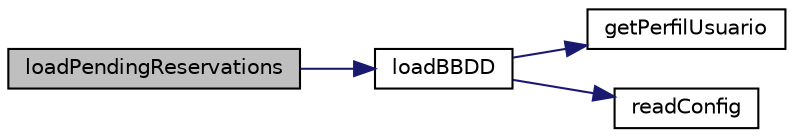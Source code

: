 digraph "loadPendingReservations"
{
 // LATEX_PDF_SIZE
  edge [fontname="Helvetica",fontsize="10",labelfontname="Helvetica",labelfontsize="10"];
  node [fontname="Helvetica",fontsize="10",shape=record];
  rankdir="LR";
  Node1 [label="loadPendingReservations",height=0.2,width=0.4,color="black", fillcolor="grey75", style="filled", fontcolor="black",tooltip=" "];
  Node1 -> Node2 [color="midnightblue",fontsize="10",style="solid",fontname="Helvetica"];
  Node2 [label="loadBBDD",height=0.2,width=0.4,color="black", fillcolor="white", style="filled",URL="$bd_8php.html#a9ae7ad4dfc700500a4d6f1ea49844c29",tooltip=" "];
  Node2 -> Node3 [color="midnightblue",fontsize="10",style="solid",fontname="Helvetica"];
  Node3 [label="getPerfilUsuario",height=0.2,width=0.4,color="black", fillcolor="white", style="filled",URL="$bd_8php.html#a39f63e8f6c25d6a95121c7eaedf8dec7",tooltip=" "];
  Node2 -> Node4 [color="midnightblue",fontsize="10",style="solid",fontname="Helvetica"];
  Node4 [label="readConfig",height=0.2,width=0.4,color="black", fillcolor="white", style="filled",URL="$bd_8php.html#a0fc98b7a6654add13d10bdebf08ec36b",tooltip=" "];
}
